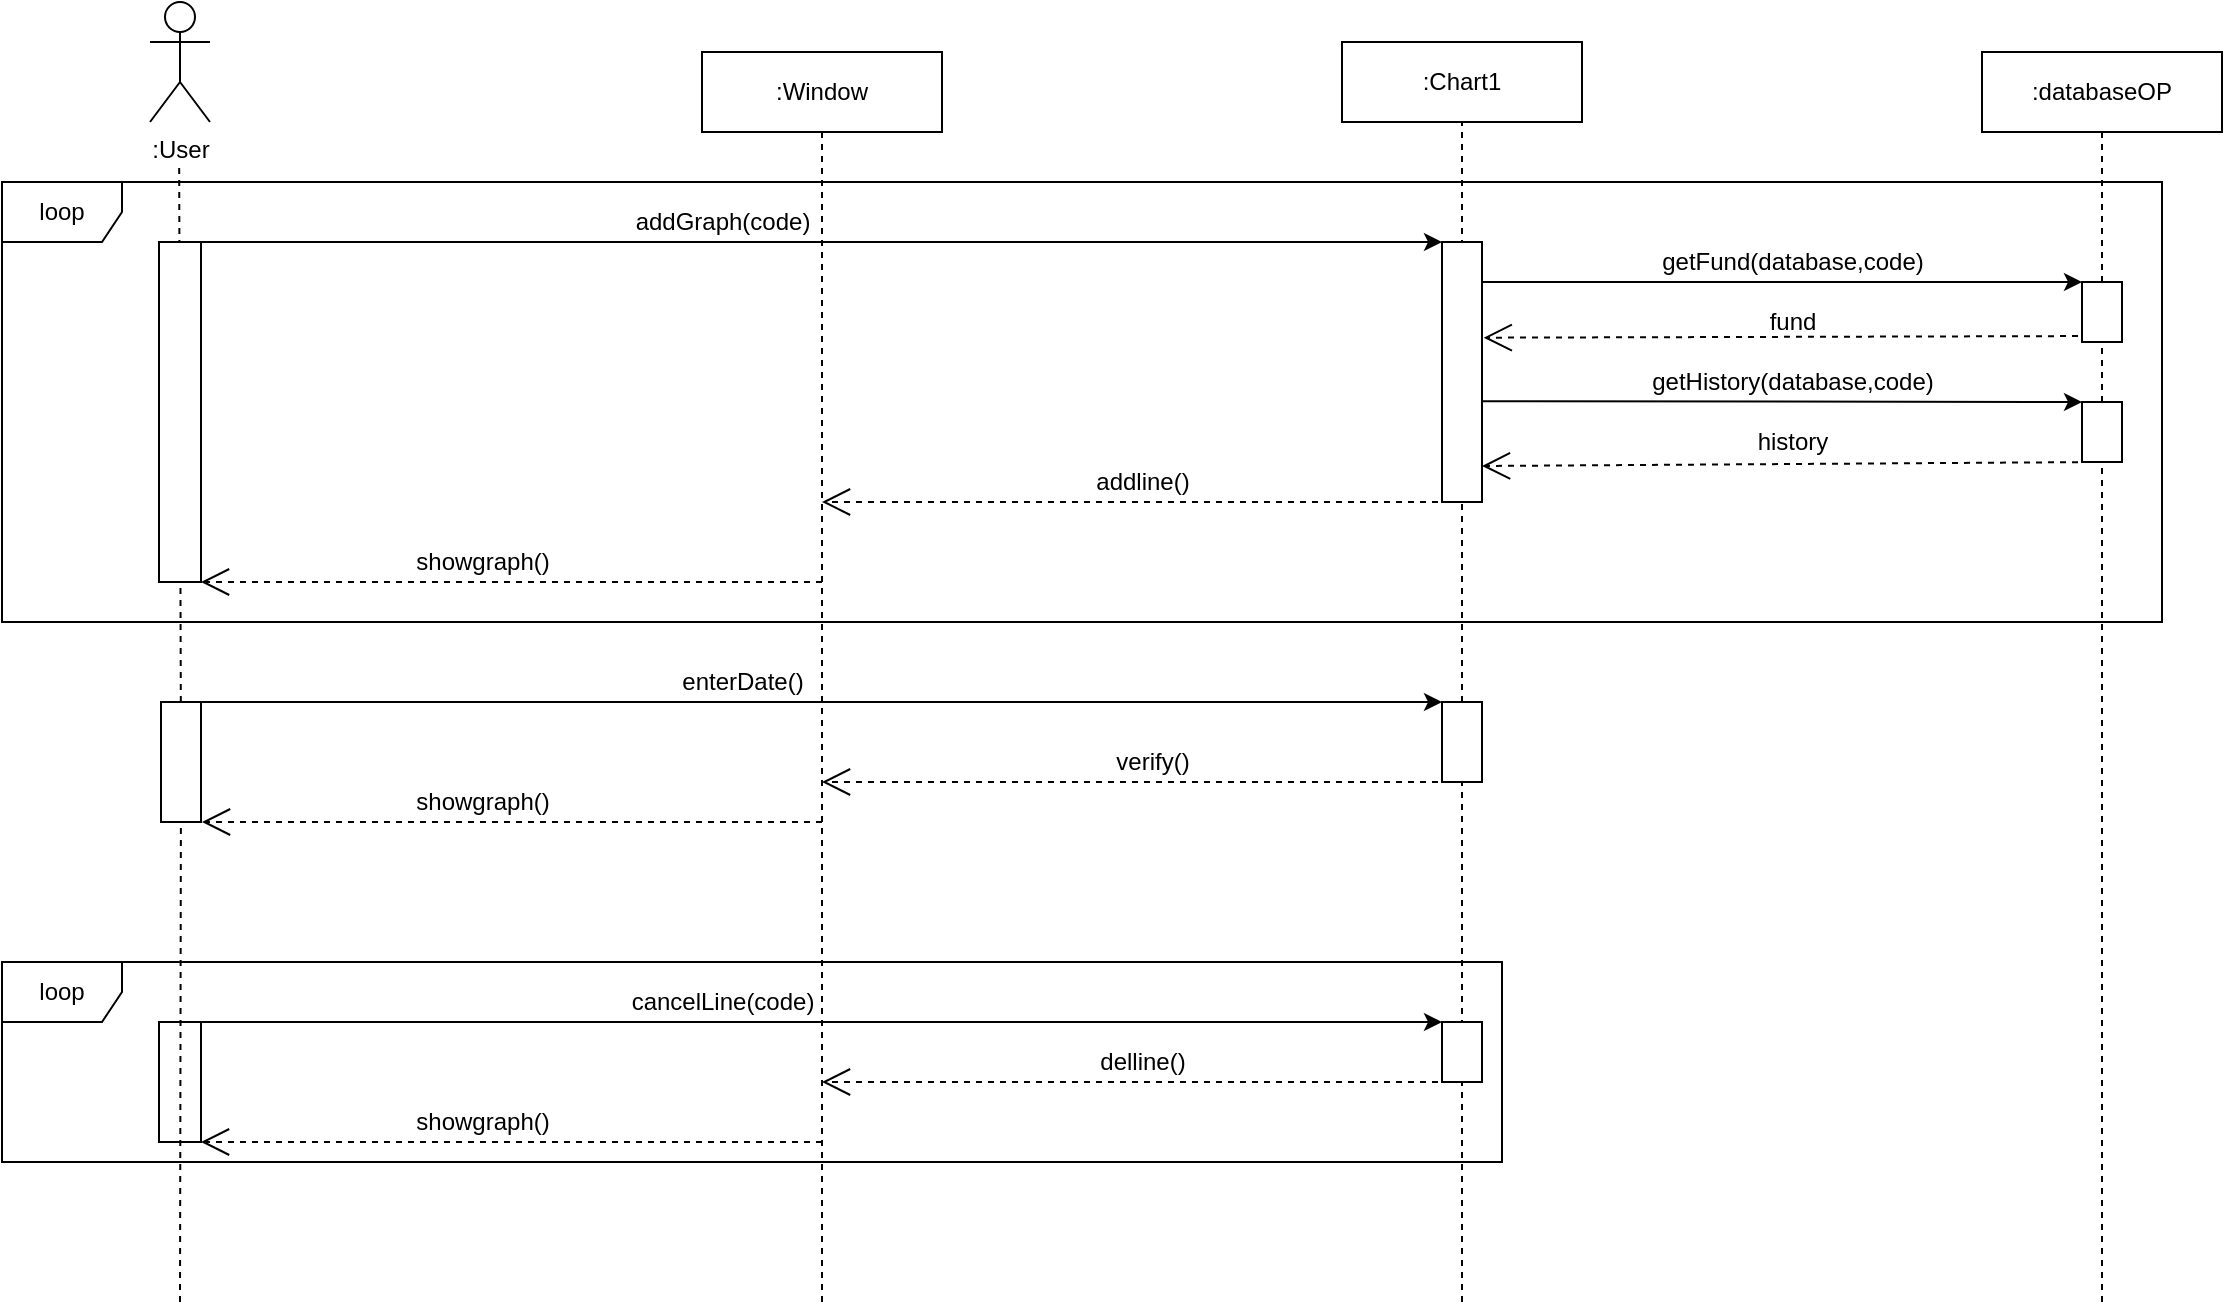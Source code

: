<mxfile version="14.6.13" type="device"><diagram id="V5n08_GdpoEaUoMUEiTX" name="第 1 页"><mxGraphModel dx="1933" dy="822" grid="1" gridSize="10" guides="1" tooltips="1" connect="1" arrows="1" fold="1" page="1" pageScale="1" pageWidth="827" pageHeight="1169" math="0" shadow="0"><root><mxCell id="0"/><mxCell id="1" parent="0"/><mxCell id="elZATsM2vsqQ9vpF8VIP-57" value="loop" style="shape=umlFrame;whiteSpace=wrap;html=1;" parent="1" vertex="1"><mxGeometry x="-210" y="590" width="750" height="100" as="geometry"/></mxCell><mxCell id="elZATsM2vsqQ9vpF8VIP-53" value="loop" style="shape=umlFrame;whiteSpace=wrap;html=1;" parent="1" vertex="1"><mxGeometry x="-210" y="200" width="1080" height="220" as="geometry"/></mxCell><mxCell id="elZATsM2vsqQ9vpF8VIP-3" value=":User" style="shape=umlActor;verticalLabelPosition=bottom;verticalAlign=top;html=1;outlineConnect=0;" parent="1" vertex="1"><mxGeometry x="-136" y="110" width="30" height="60" as="geometry"/></mxCell><mxCell id="elZATsM2vsqQ9vpF8VIP-4" value="" style="endArrow=none;dashed=1;html=1;entryX=0.5;entryY=1;entryDx=0;entryDy=0;" parent="1" target="elZATsM2vsqQ9vpF8VIP-37" edge="1"><mxGeometry width="50" height="50" relative="1" as="geometry"><mxPoint x="200" y="760" as="sourcePoint"/><mxPoint x="200.5" y="200" as="targetPoint"/></mxGeometry></mxCell><mxCell id="elZATsM2vsqQ9vpF8VIP-5" value=":Chart1" style="rounded=0;whiteSpace=wrap;html=1;" parent="1" vertex="1"><mxGeometry x="460" y="130" width="120" height="40" as="geometry"/></mxCell><mxCell id="elZATsM2vsqQ9vpF8VIP-7" value="" style="endArrow=none;dashed=1;html=1;entryX=0.5;entryY=1;entryDx=0;entryDy=0;" parent="1" target="elZATsM2vsqQ9vpF8VIP-5" edge="1"><mxGeometry width="50" height="50" relative="1" as="geometry"><mxPoint x="520" y="760" as="sourcePoint"/><mxPoint x="520" y="190" as="targetPoint"/></mxGeometry></mxCell><mxCell id="elZATsM2vsqQ9vpF8VIP-8" value="" style="endArrow=classic;html=1;entryX=0;entryY=0;entryDx=0;entryDy=0;" parent="1" target="elZATsM2vsqQ9vpF8VIP-61" edge="1"><mxGeometry width="50" height="50" relative="1" as="geometry"><mxPoint x="-120" y="230" as="sourcePoint"/><mxPoint x="520" y="230" as="targetPoint"/></mxGeometry></mxCell><mxCell id="elZATsM2vsqQ9vpF8VIP-9" value="addGraph(code)" style="text;html=1;align=center;verticalAlign=middle;resizable=0;points=[];autosize=1;strokeColor=none;" parent="1" vertex="1"><mxGeometry x="100" y="210" width="100" height="20" as="geometry"/></mxCell><mxCell id="elZATsM2vsqQ9vpF8VIP-10" value="" style="endArrow=open;endFill=1;endSize=12;html=1;fontSize=20;dashed=1;" parent="1" edge="1"><mxGeometry width="160" relative="1" as="geometry"><mxPoint x="520" y="360" as="sourcePoint"/><mxPoint x="200" y="360" as="targetPoint"/></mxGeometry></mxCell><mxCell id="elZATsM2vsqQ9vpF8VIP-11" value="addline()" style="text;html=1;align=center;verticalAlign=middle;resizable=0;points=[];autosize=1;strokeColor=none;" parent="1" vertex="1"><mxGeometry x="330" y="340" width="60" height="20" as="geometry"/></mxCell><mxCell id="elZATsM2vsqQ9vpF8VIP-13" value=":databaseOP" style="rounded=0;whiteSpace=wrap;html=1;" parent="1" vertex="1"><mxGeometry x="780" y="135" width="120" height="40" as="geometry"/></mxCell><mxCell id="elZATsM2vsqQ9vpF8VIP-14" value="" style="endArrow=none;dashed=1;html=1;entryX=0.5;entryY=1;entryDx=0;entryDy=0;" parent="1" target="elZATsM2vsqQ9vpF8VIP-13" edge="1"><mxGeometry width="50" height="50" relative="1" as="geometry"><mxPoint x="840" y="760" as="sourcePoint"/><mxPoint x="840" y="195" as="targetPoint"/></mxGeometry></mxCell><mxCell id="elZATsM2vsqQ9vpF8VIP-18" value="" style="endArrow=classic;html=1;entryX=0;entryY=0;entryDx=0;entryDy=0;" parent="1" target="elZATsM2vsqQ9vpF8VIP-62" edge="1"><mxGeometry width="50" height="50" relative="1" as="geometry"><mxPoint x="520" y="250" as="sourcePoint"/><mxPoint x="840" y="250" as="targetPoint"/></mxGeometry></mxCell><mxCell id="elZATsM2vsqQ9vpF8VIP-19" value="getFund(database,code)" style="text;html=1;align=center;verticalAlign=middle;resizable=0;points=[];autosize=1;strokeColor=none;" parent="1" vertex="1"><mxGeometry x="610" y="230" width="150" height="20" as="geometry"/></mxCell><mxCell id="elZATsM2vsqQ9vpF8VIP-21" value="" style="endArrow=open;endFill=1;endSize=12;html=1;fontSize=20;dashed=1;entryX=1.043;entryY=0.368;entryDx=0;entryDy=0;entryPerimeter=0;" parent="1" target="elZATsM2vsqQ9vpF8VIP-61" edge="1"><mxGeometry width="160" relative="1" as="geometry"><mxPoint x="840" y="277" as="sourcePoint"/><mxPoint x="520" y="280" as="targetPoint"/></mxGeometry></mxCell><mxCell id="elZATsM2vsqQ9vpF8VIP-22" value="fund" style="text;html=1;align=center;verticalAlign=middle;resizable=0;points=[];autosize=1;strokeColor=none;" parent="1" vertex="1"><mxGeometry x="665" y="260" width="40" height="20" as="geometry"/></mxCell><mxCell id="elZATsM2vsqQ9vpF8VIP-23" value="" style="endArrow=classic;html=1;entryX=0;entryY=0;entryDx=0;entryDy=0;" parent="1" target="elZATsM2vsqQ9vpF8VIP-63" edge="1"><mxGeometry width="50" height="50" relative="1" as="geometry"><mxPoint x="520" y="309.58" as="sourcePoint"/><mxPoint x="840" y="310" as="targetPoint"/></mxGeometry></mxCell><mxCell id="elZATsM2vsqQ9vpF8VIP-25" value="getHistory(database,code)" style="text;html=1;align=center;verticalAlign=middle;resizable=0;points=[];autosize=1;strokeColor=none;" parent="1" vertex="1"><mxGeometry x="605" y="290" width="160" height="20" as="geometry"/></mxCell><mxCell id="elZATsM2vsqQ9vpF8VIP-26" value="" style="endArrow=open;endFill=1;endSize=12;html=1;fontSize=20;dashed=1;" parent="1" edge="1"><mxGeometry width="160" relative="1" as="geometry"><mxPoint x="840" y="340" as="sourcePoint"/><mxPoint x="530" y="342" as="targetPoint"/></mxGeometry></mxCell><mxCell id="elZATsM2vsqQ9vpF8VIP-27" value="history" style="text;html=1;align=center;verticalAlign=middle;resizable=0;points=[];autosize=1;strokeColor=none;" parent="1" vertex="1"><mxGeometry x="660" y="320" width="50" height="20" as="geometry"/></mxCell><mxCell id="elZATsM2vsqQ9vpF8VIP-30" value="" style="endArrow=classic;html=1;entryX=0;entryY=0;entryDx=0;entryDy=0;" parent="1" target="elZATsM2vsqQ9vpF8VIP-60" edge="1"><mxGeometry width="50" height="50" relative="1" as="geometry"><mxPoint x="-120" y="620" as="sourcePoint"/><mxPoint x="520" y="620" as="targetPoint"/></mxGeometry></mxCell><mxCell id="elZATsM2vsqQ9vpF8VIP-31" value="cancelLine(code)" style="text;html=1;align=center;verticalAlign=middle;resizable=0;points=[];autosize=1;strokeColor=none;" parent="1" vertex="1"><mxGeometry x="95" y="600" width="110" height="20" as="geometry"/></mxCell><mxCell id="elZATsM2vsqQ9vpF8VIP-32" value="" style="endArrow=open;endFill=1;endSize=12;html=1;fontSize=20;dashed=1;" parent="1" edge="1"><mxGeometry width="160" relative="1" as="geometry"><mxPoint x="520" y="650" as="sourcePoint"/><mxPoint x="200" y="650" as="targetPoint"/></mxGeometry></mxCell><mxCell id="elZATsM2vsqQ9vpF8VIP-33" value="delline()" style="text;html=1;align=center;verticalAlign=middle;resizable=0;points=[];autosize=1;strokeColor=none;" parent="1" vertex="1"><mxGeometry x="330" y="630" width="60" height="20" as="geometry"/></mxCell><mxCell id="elZATsM2vsqQ9vpF8VIP-34" value="" style="endArrow=none;dashed=1;html=1;startArrow=none;" parent="1" edge="1" source="hlCZoXJRqR2STNuL6ZIu-1"><mxGeometry width="50" height="50" relative="1" as="geometry"><mxPoint x="-121" y="760" as="sourcePoint"/><mxPoint x="-121.42" y="190" as="targetPoint"/></mxGeometry></mxCell><mxCell id="elZATsM2vsqQ9vpF8VIP-37" value=":Window" style="rounded=0;whiteSpace=wrap;html=1;" parent="1" vertex="1"><mxGeometry x="140" y="135" width="120" height="40" as="geometry"/></mxCell><mxCell id="elZATsM2vsqQ9vpF8VIP-41" value="" style="endArrow=open;endFill=1;endSize=12;html=1;fontSize=20;dashed=1;entryX=1;entryY=1;entryDx=0;entryDy=0;" parent="1" target="elZATsM2vsqQ9vpF8VIP-58" edge="1"><mxGeometry width="160" relative="1" as="geometry"><mxPoint x="200" y="400" as="sourcePoint"/><mxPoint x="-120" y="400" as="targetPoint"/></mxGeometry></mxCell><mxCell id="elZATsM2vsqQ9vpF8VIP-42" value="showgraph()" style="text;html=1;align=center;verticalAlign=middle;resizable=0;points=[];autosize=1;strokeColor=none;" parent="1" vertex="1"><mxGeometry x="-10" y="380" width="80" height="20" as="geometry"/></mxCell><mxCell id="elZATsM2vsqQ9vpF8VIP-48" value="" style="endArrow=open;endFill=1;endSize=12;html=1;fontSize=20;dashed=1;entryX=1;entryY=1;entryDx=0;entryDy=0;" parent="1" target="elZATsM2vsqQ9vpF8VIP-59" edge="1"><mxGeometry width="160" relative="1" as="geometry"><mxPoint x="200.0" y="680" as="sourcePoint"/><mxPoint x="-120" y="680" as="targetPoint"/></mxGeometry></mxCell><mxCell id="elZATsM2vsqQ9vpF8VIP-49" value="showgraph()" style="text;html=1;align=center;verticalAlign=middle;resizable=0;points=[];autosize=1;strokeColor=none;" parent="1" vertex="1"><mxGeometry x="-10" y="660" width="80" height="20" as="geometry"/></mxCell><mxCell id="elZATsM2vsqQ9vpF8VIP-58" value="" style="rounded=0;whiteSpace=wrap;html=1;" parent="1" vertex="1"><mxGeometry x="-131.5" y="230" width="21" height="170" as="geometry"/></mxCell><mxCell id="elZATsM2vsqQ9vpF8VIP-59" value="" style="rounded=0;whiteSpace=wrap;html=1;" parent="1" vertex="1"><mxGeometry x="-131.5" y="620" width="21" height="60" as="geometry"/></mxCell><mxCell id="elZATsM2vsqQ9vpF8VIP-60" value="" style="rounded=0;whiteSpace=wrap;html=1;" parent="1" vertex="1"><mxGeometry x="510" y="620" width="20" height="30" as="geometry"/></mxCell><mxCell id="elZATsM2vsqQ9vpF8VIP-61" value="" style="rounded=0;whiteSpace=wrap;html=1;" parent="1" vertex="1"><mxGeometry x="510" y="230" width="20" height="130" as="geometry"/></mxCell><mxCell id="elZATsM2vsqQ9vpF8VIP-62" value="" style="rounded=0;whiteSpace=wrap;html=1;" parent="1" vertex="1"><mxGeometry x="830" y="250" width="20" height="30" as="geometry"/></mxCell><mxCell id="elZATsM2vsqQ9vpF8VIP-63" value="" style="rounded=0;whiteSpace=wrap;html=1;" parent="1" vertex="1"><mxGeometry x="830" y="310" width="20" height="30" as="geometry"/></mxCell><mxCell id="hlCZoXJRqR2STNuL6ZIu-1" value="" style="rounded=0;whiteSpace=wrap;html=1;" vertex="1" parent="1"><mxGeometry x="-130.5" y="460" width="20" height="60" as="geometry"/></mxCell><mxCell id="hlCZoXJRqR2STNuL6ZIu-3" value="" style="endArrow=none;dashed=1;html=1;" edge="1" parent="1" target="hlCZoXJRqR2STNuL6ZIu-1"><mxGeometry width="50" height="50" relative="1" as="geometry"><mxPoint x="-121" y="760" as="sourcePoint"/><mxPoint x="-121.42" y="190" as="targetPoint"/></mxGeometry></mxCell><mxCell id="hlCZoXJRqR2STNuL6ZIu-4" value="" style="endArrow=classic;html=1;entryX=0;entryY=0;entryDx=0;entryDy=0;" edge="1" parent="1" target="hlCZoXJRqR2STNuL6ZIu-12"><mxGeometry width="50" height="50" relative="1" as="geometry"><mxPoint x="-110.5" y="460" as="sourcePoint"/><mxPoint x="520" y="460" as="targetPoint"/></mxGeometry></mxCell><mxCell id="hlCZoXJRqR2STNuL6ZIu-5" value="enterDate()" style="text;html=1;align=center;verticalAlign=middle;resizable=0;points=[];autosize=1;strokeColor=none;" vertex="1" parent="1"><mxGeometry x="120" y="440" width="80" height="20" as="geometry"/></mxCell><mxCell id="hlCZoXJRqR2STNuL6ZIu-6" value="" style="endArrow=open;endFill=1;endSize=12;html=1;fontSize=20;dashed=1;" edge="1" parent="1"><mxGeometry width="160" relative="1" as="geometry"><mxPoint x="520" y="500" as="sourcePoint"/><mxPoint x="200" y="500" as="targetPoint"/></mxGeometry></mxCell><mxCell id="hlCZoXJRqR2STNuL6ZIu-8" value="verify()" style="text;html=1;align=center;verticalAlign=middle;resizable=0;points=[];autosize=1;strokeColor=none;" vertex="1" parent="1"><mxGeometry x="340" y="480" width="50" height="20" as="geometry"/></mxCell><mxCell id="hlCZoXJRqR2STNuL6ZIu-10" value="" style="endArrow=open;endFill=1;endSize=12;html=1;fontSize=20;dashed=1;" edge="1" parent="1"><mxGeometry width="160" relative="1" as="geometry"><mxPoint x="200" y="520" as="sourcePoint"/><mxPoint x="-110" y="520" as="targetPoint"/></mxGeometry></mxCell><mxCell id="hlCZoXJRqR2STNuL6ZIu-11" value="showgraph()" style="text;html=1;align=center;verticalAlign=middle;resizable=0;points=[];autosize=1;strokeColor=none;" vertex="1" parent="1"><mxGeometry x="-10" y="500" width="80" height="20" as="geometry"/></mxCell><mxCell id="hlCZoXJRqR2STNuL6ZIu-12" value="" style="rounded=0;whiteSpace=wrap;html=1;" vertex="1" parent="1"><mxGeometry x="510" y="460" width="20" height="40" as="geometry"/></mxCell></root></mxGraphModel></diagram></mxfile>